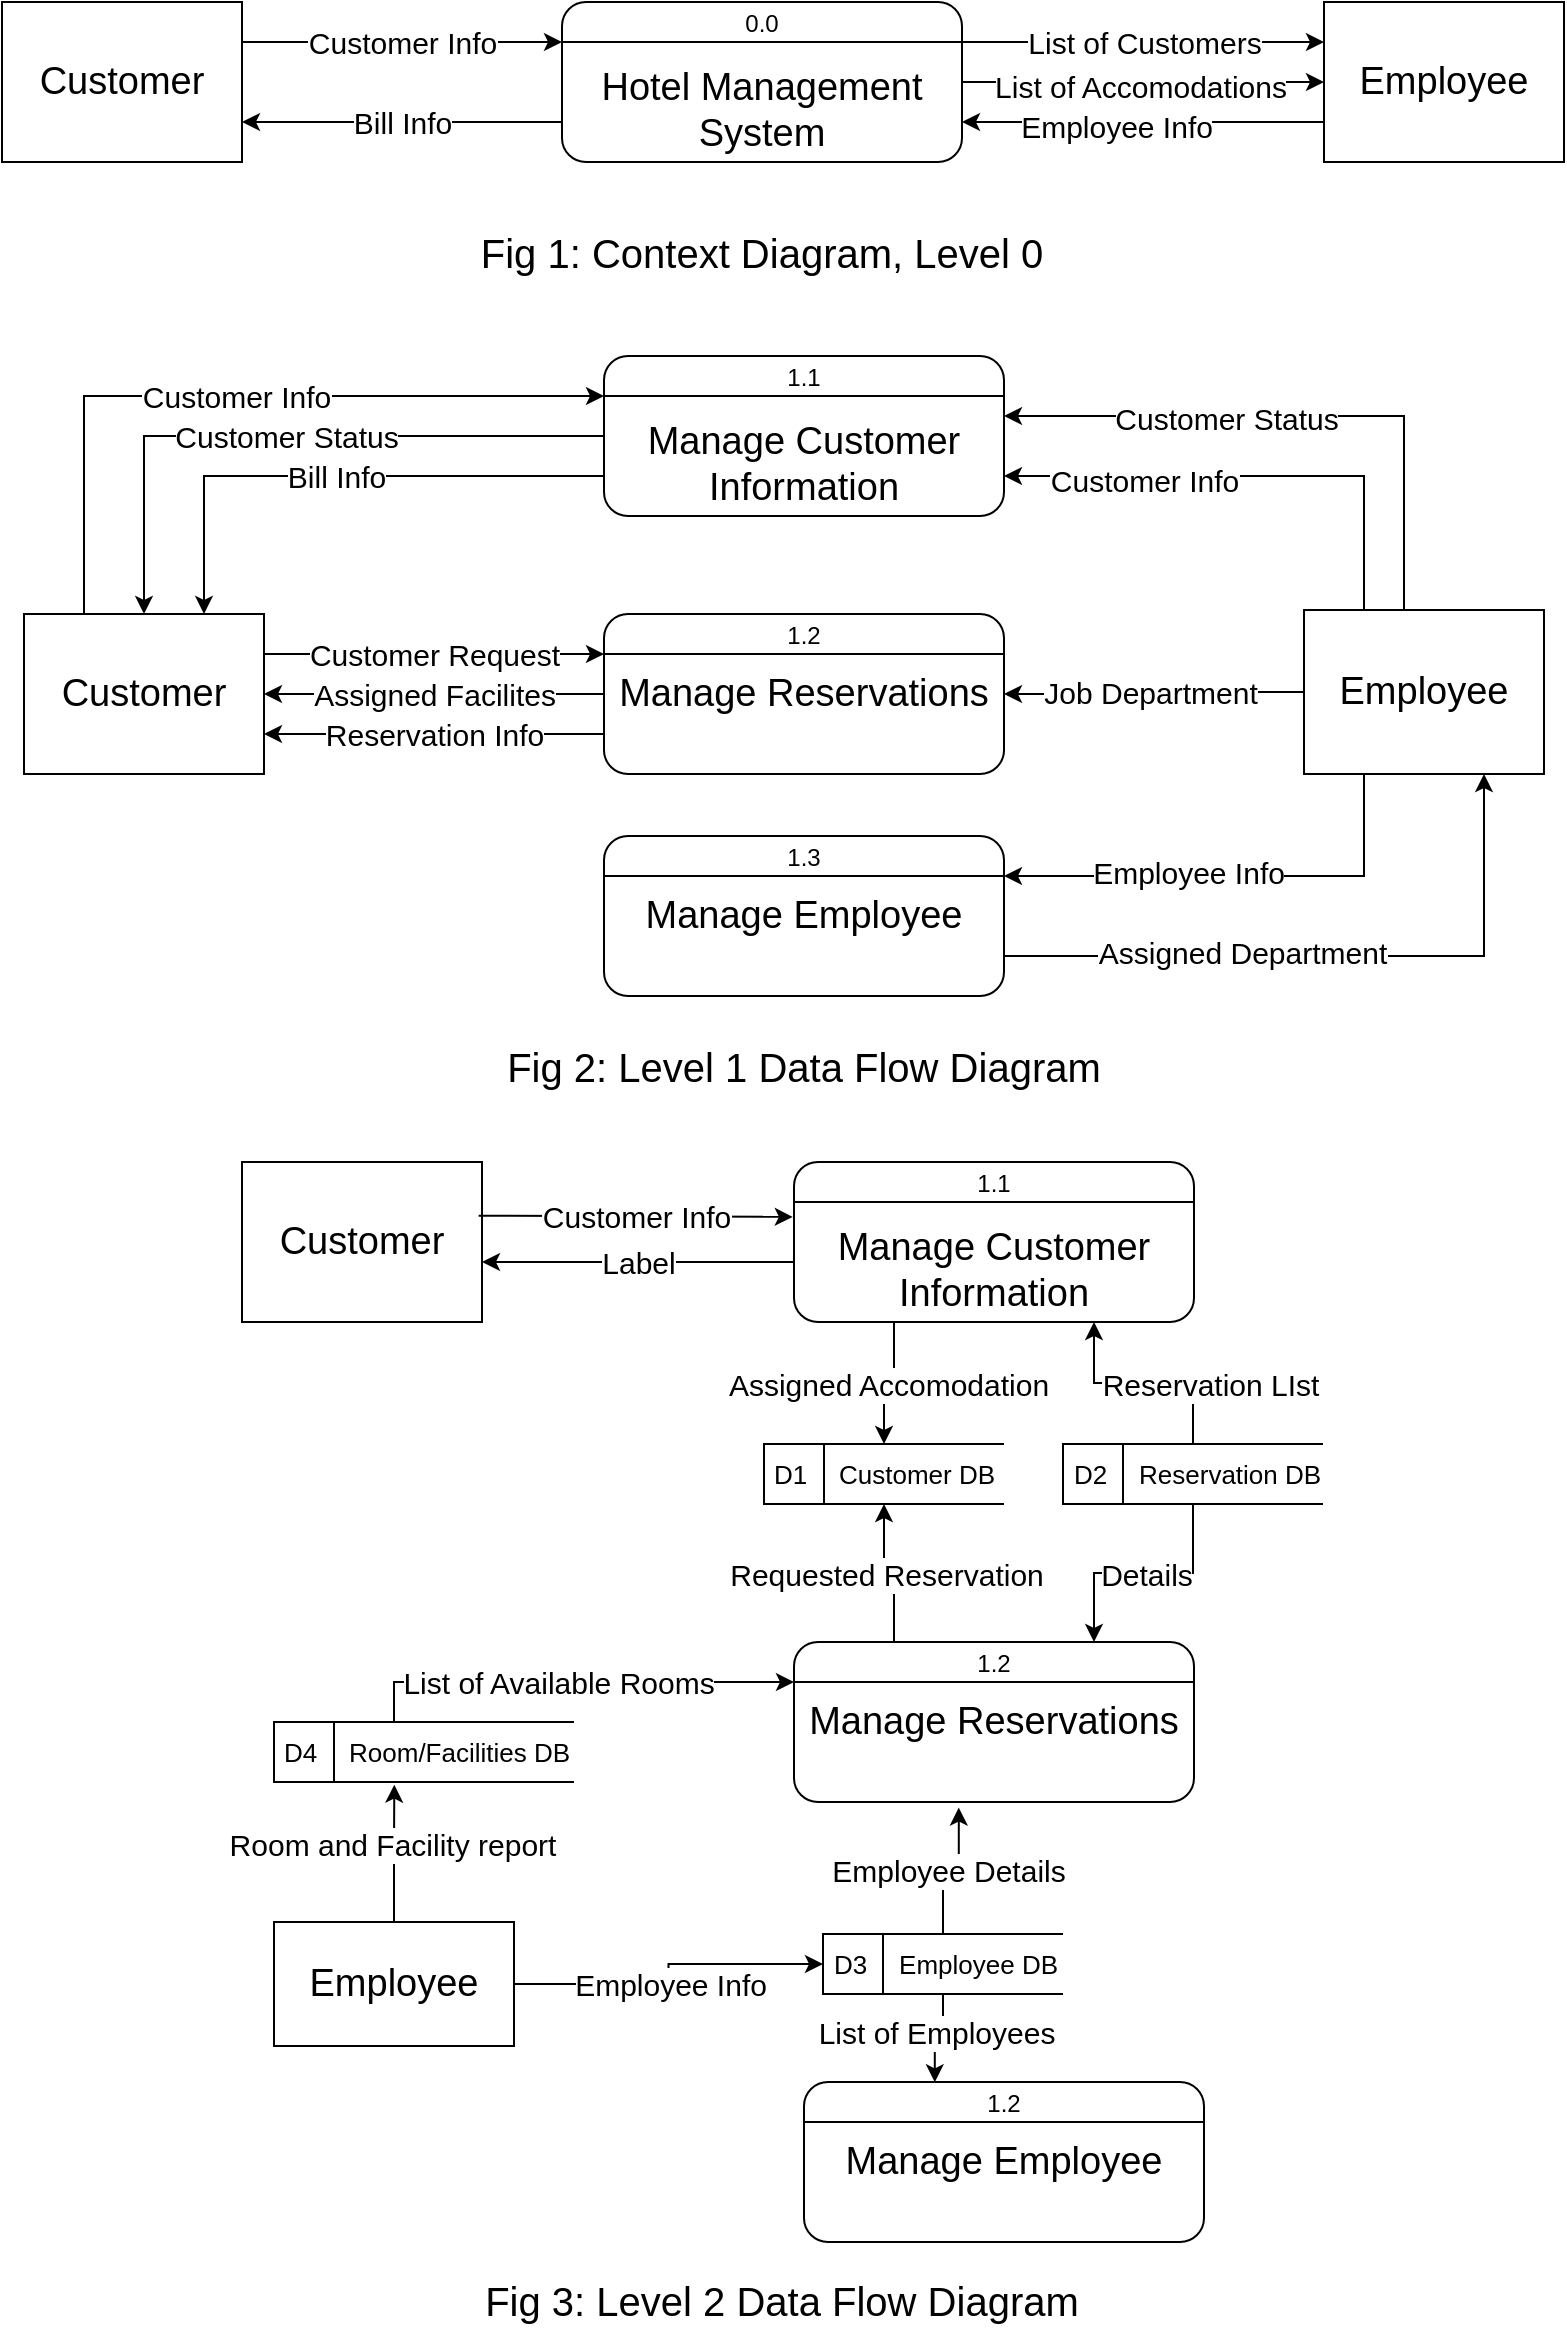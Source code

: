 <mxfile version="22.1.2" type="device">
  <diagram name="Page-1" id="RroSI-r2bQ-ukj9WdpZ-">
    <mxGraphModel dx="1909" dy="1160" grid="1" gridSize="10" guides="1" tooltips="1" connect="1" arrows="1" fold="1" page="1" pageScale="1" pageWidth="1169" pageHeight="827" math="0" shadow="0">
      <root>
        <mxCell id="0" />
        <mxCell id="1" parent="0" />
        <mxCell id="GySrszM3OudxkX1uvP5f-103" value="" style="group" vertex="1" connectable="0" parent="1">
          <mxGeometry x="194" y="280" width="781" height="140" as="geometry" />
        </mxCell>
        <mxCell id="GySrszM3OudxkX1uvP5f-2" value="&lt;font style=&quot;font-size: 19px;&quot;&gt;Customer&lt;/font&gt;" style="html=1;dashed=0;whiteSpace=wrap;fontSize=19;" vertex="1" parent="GySrszM3OudxkX1uvP5f-103">
          <mxGeometry width="120" height="80" as="geometry" />
        </mxCell>
        <mxCell id="GySrszM3OudxkX1uvP5f-3" value="" style="endArrow=classic;html=1;rounded=0;exitX=1;exitY=0.25;exitDx=0;exitDy=0;entryX=0;entryY=0.25;entryDx=0;entryDy=0;fontSize=16;" edge="1" parent="GySrszM3OudxkX1uvP5f-103" source="GySrszM3OudxkX1uvP5f-2" target="GySrszM3OudxkX1uvP5f-26">
          <mxGeometry relative="1" as="geometry">
            <mxPoint x="345" as="sourcePoint" />
            <mxPoint x="445" as="targetPoint" />
          </mxGeometry>
        </mxCell>
        <mxCell id="GySrszM3OudxkX1uvP5f-4" value="Label" style="edgeLabel;resizable=0;html=1;align=center;verticalAlign=middle;fontSize=15;" connectable="0" vertex="1" parent="GySrszM3OudxkX1uvP5f-3">
          <mxGeometry relative="1" as="geometry" />
        </mxCell>
        <mxCell id="GySrszM3OudxkX1uvP5f-5" value="Customer Info" style="edgeLabel;html=1;align=center;verticalAlign=middle;resizable=0;points=[];fontSize=15;" vertex="1" connectable="0" parent="GySrszM3OudxkX1uvP5f-3">
          <mxGeometry relative="1" as="geometry">
            <mxPoint as="offset" />
          </mxGeometry>
        </mxCell>
        <mxCell id="GySrszM3OudxkX1uvP5f-9" value="" style="endArrow=classic;html=1;rounded=0;entryX=1;entryY=0.75;entryDx=0;entryDy=0;exitX=0;exitY=0.75;exitDx=0;exitDy=0;fontSize=16;" edge="1" parent="GySrszM3OudxkX1uvP5f-103" source="GySrszM3OudxkX1uvP5f-26" target="GySrszM3OudxkX1uvP5f-2">
          <mxGeometry relative="1" as="geometry">
            <mxPoint x="345" as="sourcePoint" />
            <mxPoint x="445" as="targetPoint" />
          </mxGeometry>
        </mxCell>
        <mxCell id="GySrszM3OudxkX1uvP5f-10" value="Bill Info" style="edgeLabel;resizable=0;html=1;align=center;verticalAlign=middle;fontSize=15;" connectable="0" vertex="1" parent="GySrszM3OudxkX1uvP5f-9">
          <mxGeometry relative="1" as="geometry" />
        </mxCell>
        <mxCell id="GySrszM3OudxkX1uvP5f-12" value="&lt;font style=&quot;font-size: 19px;&quot;&gt;Employee&lt;/font&gt;" style="html=1;dashed=0;whiteSpace=wrap;fontSize=19;" vertex="1" parent="GySrszM3OudxkX1uvP5f-103">
          <mxGeometry x="661" width="120" height="80" as="geometry" />
        </mxCell>
        <mxCell id="GySrszM3OudxkX1uvP5f-13" value="" style="endArrow=classic;html=1;rounded=0;entryX=0;entryY=0.25;entryDx=0;entryDy=0;exitX=1;exitY=0.25;exitDx=0;exitDy=0;fontSize=16;" edge="1" parent="GySrszM3OudxkX1uvP5f-103" source="GySrszM3OudxkX1uvP5f-26" target="GySrszM3OudxkX1uvP5f-12">
          <mxGeometry relative="1" as="geometry">
            <mxPoint x="510" y="-10" as="sourcePoint" />
            <mxPoint x="570" y="-110" as="targetPoint" />
          </mxGeometry>
        </mxCell>
        <mxCell id="GySrszM3OudxkX1uvP5f-14" value="List of Customers" style="edgeLabel;resizable=0;html=1;align=center;verticalAlign=middle;fontSize=15;" connectable="0" vertex="1" parent="GySrszM3OudxkX1uvP5f-13">
          <mxGeometry relative="1" as="geometry" />
        </mxCell>
        <mxCell id="GySrszM3OudxkX1uvP5f-24" value="&lt;font style=&quot;font-size: 20px;&quot;&gt;Fig 1: Context Diagram, Level 0&lt;/font&gt;" style="text;html=1;strokeColor=none;fillColor=none;align=center;verticalAlign=middle;whiteSpace=wrap;rounded=0;fontSize=20;" vertex="1" parent="GySrszM3OudxkX1uvP5f-103">
          <mxGeometry x="220" y="110" width="320" height="30" as="geometry" />
        </mxCell>
        <mxCell id="GySrszM3OudxkX1uvP5f-25" value="" style="group" vertex="1" connectable="0" parent="GySrszM3OudxkX1uvP5f-103">
          <mxGeometry x="280" width="200" height="80" as="geometry" />
        </mxCell>
        <mxCell id="GySrszM3OudxkX1uvP5f-26" value="Hotel Management&lt;br style=&quot;font-size: 19px;&quot;&gt;System" style="rounded=1;whiteSpace=wrap;html=1;fontSize=19;verticalAlign=bottom;horizontal=1;noLabel=0;" vertex="1" parent="GySrszM3OudxkX1uvP5f-25">
          <mxGeometry width="200" height="80" as="geometry" />
        </mxCell>
        <mxCell id="GySrszM3OudxkX1uvP5f-27" value="" style="endArrow=none;html=1;rounded=0;entryX=1;entryY=0.25;entryDx=0;entryDy=0;exitX=0;exitY=0.25;exitDx=0;exitDy=0;movable=1;resizable=1;rotatable=1;deletable=1;editable=1;locked=0;connectable=1;" edge="1" parent="GySrszM3OudxkX1uvP5f-25" source="GySrszM3OudxkX1uvP5f-26" target="GySrszM3OudxkX1uvP5f-26">
          <mxGeometry width="50" height="50" relative="1" as="geometry">
            <mxPoint x="420" y="480" as="sourcePoint" />
            <mxPoint x="470" y="430" as="targetPoint" />
          </mxGeometry>
        </mxCell>
        <mxCell id="GySrszM3OudxkX1uvP5f-28" value="0.0" style="text;html=1;strokeColor=none;fillColor=none;align=center;verticalAlign=bottom;whiteSpace=wrap;rounded=0;container=0;movable=1;resizable=1;rotatable=1;deletable=1;editable=1;locked=0;connectable=1;" vertex="1" parent="GySrszM3OudxkX1uvP5f-25">
          <mxGeometry x="85" y="10" width="30" height="10" as="geometry" />
        </mxCell>
        <mxCell id="GySrszM3OudxkX1uvP5f-101" style="edgeStyle=orthogonalEdgeStyle;rounded=0;orthogonalLoop=1;jettySize=auto;html=1;exitX=0;exitY=0.75;exitDx=0;exitDy=0;entryX=1;entryY=0.75;entryDx=0;entryDy=0;" edge="1" parent="GySrszM3OudxkX1uvP5f-103" source="GySrszM3OudxkX1uvP5f-12" target="GySrszM3OudxkX1uvP5f-26">
          <mxGeometry relative="1" as="geometry" />
        </mxCell>
        <mxCell id="GySrszM3OudxkX1uvP5f-102" value="Employee Info" style="edgeLabel;html=1;align=center;verticalAlign=middle;resizable=0;points=[];fontSize=15;" vertex="1" connectable="0" parent="GySrszM3OudxkX1uvP5f-101">
          <mxGeometry x="0.147" y="2" relative="1" as="geometry">
            <mxPoint as="offset" />
          </mxGeometry>
        </mxCell>
        <mxCell id="GySrszM3OudxkX1uvP5f-99" style="edgeStyle=orthogonalEdgeStyle;rounded=0;orthogonalLoop=1;jettySize=auto;html=1;entryX=0;entryY=0.5;entryDx=0;entryDy=0;" edge="1" parent="GySrszM3OudxkX1uvP5f-103" source="GySrszM3OudxkX1uvP5f-26" target="GySrszM3OudxkX1uvP5f-12">
          <mxGeometry relative="1" as="geometry" />
        </mxCell>
        <mxCell id="GySrszM3OudxkX1uvP5f-100" value="List of Accomodations" style="edgeLabel;html=1;align=center;verticalAlign=middle;resizable=0;points=[];fontSize=15;" vertex="1" connectable="0" parent="GySrszM3OudxkX1uvP5f-99">
          <mxGeometry x="-0.016" y="-2" relative="1" as="geometry">
            <mxPoint as="offset" />
          </mxGeometry>
        </mxCell>
        <mxCell id="GySrszM3OudxkX1uvP5f-273" value="" style="group" vertex="1" connectable="0" parent="1">
          <mxGeometry x="314" y="860" width="540.5" height="584" as="geometry" />
        </mxCell>
        <mxCell id="GySrszM3OudxkX1uvP5f-271" value="" style="group" vertex="1" connectable="0" parent="GySrszM3OudxkX1uvP5f-273">
          <mxGeometry width="540.5" height="540" as="geometry" />
        </mxCell>
        <mxCell id="GySrszM3OudxkX1uvP5f-68" value="Customer" style="rounded=0;whiteSpace=wrap;html=1;fontSize=19;" vertex="1" parent="GySrszM3OudxkX1uvP5f-271">
          <mxGeometry width="120" height="80" as="geometry" />
        </mxCell>
        <mxCell id="GySrszM3OudxkX1uvP5f-84" value="D1&lt;span style=&quot;white-space: pre; font-size: 13px;&quot;&gt;&#x9;&lt;/span&gt;&amp;nbsp;Customer DB" style="html=1;dashed=0;whiteSpace=wrap;shape=mxgraph.dfd.dataStoreID;align=left;spacingLeft=3;points=[[0,0],[0.5,0],[1,0],[0,0.5],[1,0.5],[0,1],[0.5,1],[1,1]];fontSize=13;" vertex="1" parent="GySrszM3OudxkX1uvP5f-271">
          <mxGeometry x="261" y="141" width="120" height="30" as="geometry" />
        </mxCell>
        <mxCell id="GySrszM3OudxkX1uvP5f-87" value="" style="endArrow=classic;html=1;rounded=0;exitX=0.986;exitY=0.336;exitDx=0;exitDy=0;entryX=-0.003;entryY=0.343;entryDx=0;entryDy=0;fontSize=16;exitPerimeter=0;entryPerimeter=0;" edge="1" parent="GySrszM3OudxkX1uvP5f-271" source="GySrszM3OudxkX1uvP5f-68" target="GySrszM3OudxkX1uvP5f-237">
          <mxGeometry relative="1" as="geometry">
            <mxPoint x="126" y="-41" as="sourcePoint" />
            <mxPoint x="301.6" y="-41.92" as="targetPoint" />
          </mxGeometry>
        </mxCell>
        <mxCell id="GySrszM3OudxkX1uvP5f-88" value="Customer Info" style="edgeLabel;resizable=0;html=1;align=center;verticalAlign=middle;fontSize=15;" connectable="0" vertex="1" parent="GySrszM3OudxkX1uvP5f-87">
          <mxGeometry relative="1" as="geometry" />
        </mxCell>
        <mxCell id="GySrszM3OudxkX1uvP5f-92" value="" style="endArrow=classic;html=1;rounded=0;entryX=1;entryY=0.75;entryDx=0;entryDy=0;exitX=0;exitY=0.75;exitDx=0;exitDy=0;fontSize=16;" edge="1" parent="GySrszM3OudxkX1uvP5f-271">
          <mxGeometry relative="1" as="geometry">
            <mxPoint x="276" y="50" as="sourcePoint" />
            <mxPoint x="120" y="50" as="targetPoint" />
          </mxGeometry>
        </mxCell>
        <mxCell id="GySrszM3OudxkX1uvP5f-93" value="Label" style="edgeLabel;resizable=0;html=1;align=center;verticalAlign=middle;fontSize=15;" connectable="0" vertex="1" parent="GySrszM3OudxkX1uvP5f-92">
          <mxGeometry relative="1" as="geometry" />
        </mxCell>
        <mxCell id="GySrszM3OudxkX1uvP5f-236" value="" style="group" vertex="1" connectable="0" parent="GySrszM3OudxkX1uvP5f-271">
          <mxGeometry x="276" width="200" height="80" as="geometry" />
        </mxCell>
        <mxCell id="GySrszM3OudxkX1uvP5f-237" value="Manage Customer Information" style="rounded=1;whiteSpace=wrap;html=1;fontSize=19;verticalAlign=bottom;horizontal=1;noLabel=0;container=0;" vertex="1" parent="GySrszM3OudxkX1uvP5f-236">
          <mxGeometry width="200" height="80" as="geometry">
            <mxRectangle width="210" height="60" as="alternateBounds" />
          </mxGeometry>
        </mxCell>
        <UserObject label="1.1" id="GySrszM3OudxkX1uvP5f-238">
          <mxCell style="text;html=1;strokeColor=none;fillColor=none;align=center;verticalAlign=bottom;whiteSpace=wrap;rounded=0;container=0;movable=1;resizable=1;rotatable=1;deletable=1;editable=1;locked=0;connectable=1;" vertex="1" parent="GySrszM3OudxkX1uvP5f-236">
            <mxGeometry width="200" height="20" as="geometry" />
          </mxCell>
        </UserObject>
        <mxCell id="GySrszM3OudxkX1uvP5f-239" value="" style="endArrow=none;html=1;rounded=0;entryX=0;entryY=0.25;entryDx=0;entryDy=0;exitX=1;exitY=0.25;exitDx=0;exitDy=0;movable=1;resizable=1;rotatable=1;deletable=1;editable=1;locked=0;connectable=1;" edge="1" parent="GySrszM3OudxkX1uvP5f-236" source="GySrszM3OudxkX1uvP5f-237" target="GySrszM3OudxkX1uvP5f-237">
          <mxGeometry width="50" height="50" relative="1" as="geometry">
            <mxPoint x="805" y="640" as="sourcePoint" />
            <mxPoint x="755" y="740" as="targetPoint" />
          </mxGeometry>
        </mxCell>
        <mxCell id="GySrszM3OudxkX1uvP5f-240" value="D2&lt;span style=&quot;white-space: pre; font-size: 13px;&quot;&gt;&#x9;&lt;/span&gt;&amp;nbsp;Reservation DB" style="html=1;dashed=0;whiteSpace=wrap;shape=mxgraph.dfd.dataStoreID;align=left;spacingLeft=3;points=[[0,0],[0.5,0],[1,0],[0,0.5],[1,0.5],[0,1],[0.5,1],[1,1]];fontSize=13;" vertex="1" parent="GySrszM3OudxkX1uvP5f-271">
          <mxGeometry x="410.5" y="141" width="130" height="30" as="geometry" />
        </mxCell>
        <mxCell id="GySrszM3OudxkX1uvP5f-241" value="" style="group;verticalAlign=middle;" vertex="1" connectable="0" parent="GySrszM3OudxkX1uvP5f-271">
          <mxGeometry x="276" y="240" width="200" height="80" as="geometry" />
        </mxCell>
        <mxCell id="GySrszM3OudxkX1uvP5f-242" value="Manage Reservations" style="rounded=1;whiteSpace=wrap;html=1;fontSize=19;verticalAlign=middle;horizontal=1;noLabel=0;container=0;align=center;" vertex="1" parent="GySrszM3OudxkX1uvP5f-241">
          <mxGeometry width="200" height="80" as="geometry">
            <mxRectangle width="210" height="60" as="alternateBounds" />
          </mxGeometry>
        </mxCell>
        <UserObject label="1.2" id="GySrszM3OudxkX1uvP5f-243">
          <mxCell style="text;html=1;strokeColor=none;fillColor=none;align=center;verticalAlign=bottom;whiteSpace=wrap;rounded=0;container=0;movable=1;resizable=1;rotatable=1;deletable=1;editable=1;locked=0;connectable=1;" vertex="1" parent="GySrszM3OudxkX1uvP5f-241">
            <mxGeometry width="200" height="20" as="geometry" />
          </mxCell>
        </UserObject>
        <mxCell id="GySrszM3OudxkX1uvP5f-244" value="" style="endArrow=none;html=1;rounded=0;entryX=0;entryY=0.25;entryDx=0;entryDy=0;exitX=1;exitY=0.25;exitDx=0;exitDy=0;movable=1;resizable=1;rotatable=1;deletable=1;editable=1;locked=0;connectable=1;" edge="1" parent="GySrszM3OudxkX1uvP5f-241" source="GySrszM3OudxkX1uvP5f-242" target="GySrszM3OudxkX1uvP5f-242">
          <mxGeometry width="50" height="50" relative="1" as="geometry">
            <mxPoint x="805" y="640" as="sourcePoint" />
            <mxPoint x="755" y="740" as="targetPoint" />
          </mxGeometry>
        </mxCell>
        <mxCell id="GySrszM3OudxkX1uvP5f-245" style="edgeStyle=orthogonalEdgeStyle;rounded=0;orthogonalLoop=1;jettySize=auto;html=1;exitX=0.25;exitY=1;exitDx=0;exitDy=0;entryX=0.5;entryY=0;entryDx=0;entryDy=0;" edge="1" parent="GySrszM3OudxkX1uvP5f-271" source="GySrszM3OudxkX1uvP5f-237" target="GySrszM3OudxkX1uvP5f-84">
          <mxGeometry relative="1" as="geometry" />
        </mxCell>
        <mxCell id="GySrszM3OudxkX1uvP5f-246" value="Assigned Accomodation" style="edgeLabel;html=1;align=center;verticalAlign=middle;resizable=0;points=[];fontSize=15;" vertex="1" connectable="0" parent="GySrszM3OudxkX1uvP5f-245">
          <mxGeometry x="0.014" relative="1" as="geometry">
            <mxPoint as="offset" />
          </mxGeometry>
        </mxCell>
        <mxCell id="GySrszM3OudxkX1uvP5f-247" style="edgeStyle=orthogonalEdgeStyle;rounded=0;orthogonalLoop=1;jettySize=auto;html=1;exitX=0.75;exitY=1;exitDx=0;exitDy=0;entryX=0.5;entryY=0;entryDx=0;entryDy=0;startArrow=classic;startFill=1;endArrow=none;endFill=0;" edge="1" parent="GySrszM3OudxkX1uvP5f-271" source="GySrszM3OudxkX1uvP5f-237" target="GySrszM3OudxkX1uvP5f-240">
          <mxGeometry relative="1" as="geometry" />
        </mxCell>
        <mxCell id="GySrszM3OudxkX1uvP5f-249" value="Reservation LIst" style="edgeLabel;html=1;align=center;verticalAlign=middle;resizable=0;points=[];fontSize=15;" vertex="1" connectable="0" parent="GySrszM3OudxkX1uvP5f-247">
          <mxGeometry x="0.059" relative="1" as="geometry">
            <mxPoint x="30" as="offset" />
          </mxGeometry>
        </mxCell>
        <mxCell id="GySrszM3OudxkX1uvP5f-250" style="edgeStyle=orthogonalEdgeStyle;rounded=0;orthogonalLoop=1;jettySize=auto;html=1;entryX=0.75;entryY=0;entryDx=0;entryDy=0;" edge="1" parent="GySrszM3OudxkX1uvP5f-271" source="GySrszM3OudxkX1uvP5f-240" target="GySrszM3OudxkX1uvP5f-243">
          <mxGeometry relative="1" as="geometry" />
        </mxCell>
        <mxCell id="GySrszM3OudxkX1uvP5f-251" value="Details" style="edgeLabel;html=1;align=center;verticalAlign=middle;resizable=0;points=[];fontSize=15;" vertex="1" connectable="0" parent="GySrszM3OudxkX1uvP5f-250">
          <mxGeometry x="-0.022" relative="1" as="geometry">
            <mxPoint as="offset" />
          </mxGeometry>
        </mxCell>
        <mxCell id="GySrszM3OudxkX1uvP5f-252" style="edgeStyle=orthogonalEdgeStyle;rounded=0;orthogonalLoop=1;jettySize=auto;html=1;exitX=0.25;exitY=0;exitDx=0;exitDy=0;entryX=0.5;entryY=1;entryDx=0;entryDy=0;" edge="1" parent="GySrszM3OudxkX1uvP5f-271" source="GySrszM3OudxkX1uvP5f-243" target="GySrszM3OudxkX1uvP5f-84">
          <mxGeometry relative="1" as="geometry" />
        </mxCell>
        <mxCell id="GySrszM3OudxkX1uvP5f-253" value="Requested Reservation" style="edgeLabel;html=1;align=center;verticalAlign=middle;resizable=0;points=[];fontSize=15;" vertex="1" connectable="0" parent="GySrszM3OudxkX1uvP5f-252">
          <mxGeometry x="0.05" relative="1" as="geometry">
            <mxPoint as="offset" />
          </mxGeometry>
        </mxCell>
        <mxCell id="GySrszM3OudxkX1uvP5f-254" value="Employee" style="html=1;dashed=0;whiteSpace=wrap;fontSize=19;" vertex="1" parent="GySrszM3OudxkX1uvP5f-271">
          <mxGeometry x="16" y="380" width="120" height="62" as="geometry" />
        </mxCell>
        <mxCell id="GySrszM3OudxkX1uvP5f-255" value="D3&lt;span style=&quot;white-space: pre; font-size: 13px;&quot;&gt;&#x9;&lt;/span&gt;&amp;nbsp;Employee DB" style="html=1;dashed=0;whiteSpace=wrap;shape=mxgraph.dfd.dataStoreID;align=left;spacingLeft=3;points=[[0,0],[0.5,0],[1,0],[0,0.5],[1,0.5],[0,1],[0.5,1],[1,1]];fontSize=13;" vertex="1" parent="GySrszM3OudxkX1uvP5f-271">
          <mxGeometry x="290.5" y="386" width="120" height="30" as="geometry" />
        </mxCell>
        <mxCell id="GySrszM3OudxkX1uvP5f-258" value="" style="group;verticalAlign=middle;" vertex="1" connectable="0" parent="GySrszM3OudxkX1uvP5f-271">
          <mxGeometry x="281" y="460" width="200" height="80" as="geometry" />
        </mxCell>
        <mxCell id="GySrszM3OudxkX1uvP5f-259" value="Manage Employee" style="rounded=1;whiteSpace=wrap;html=1;fontSize=19;verticalAlign=middle;horizontal=1;noLabel=0;container=0;align=center;" vertex="1" parent="GySrszM3OudxkX1uvP5f-258">
          <mxGeometry width="200" height="80" as="geometry">
            <mxRectangle width="210" height="60" as="alternateBounds" />
          </mxGeometry>
        </mxCell>
        <UserObject label="1.2" id="GySrszM3OudxkX1uvP5f-260">
          <mxCell style="text;html=1;strokeColor=none;fillColor=none;align=center;verticalAlign=bottom;whiteSpace=wrap;rounded=0;container=0;movable=1;resizable=1;rotatable=1;deletable=1;editable=1;locked=0;connectable=1;" vertex="1" parent="GySrszM3OudxkX1uvP5f-258">
            <mxGeometry width="200" height="20" as="geometry" />
          </mxCell>
        </UserObject>
        <mxCell id="GySrszM3OudxkX1uvP5f-261" value="" style="endArrow=none;html=1;rounded=0;entryX=0;entryY=0.25;entryDx=0;entryDy=0;exitX=1;exitY=0.25;exitDx=0;exitDy=0;movable=1;resizable=1;rotatable=1;deletable=1;editable=1;locked=0;connectable=1;" edge="1" parent="GySrszM3OudxkX1uvP5f-258" source="GySrszM3OudxkX1uvP5f-259" target="GySrszM3OudxkX1uvP5f-259">
          <mxGeometry width="50" height="50" relative="1" as="geometry">
            <mxPoint x="805" y="640" as="sourcePoint" />
            <mxPoint x="755" y="740" as="targetPoint" />
          </mxGeometry>
        </mxCell>
        <mxCell id="GySrszM3OudxkX1uvP5f-262" style="edgeStyle=orthogonalEdgeStyle;rounded=0;orthogonalLoop=1;jettySize=auto;html=1;entryX=0.327;entryY=0.008;entryDx=0;entryDy=0;entryPerimeter=0;" edge="1" parent="GySrszM3OudxkX1uvP5f-271" source="GySrszM3OudxkX1uvP5f-255" target="GySrszM3OudxkX1uvP5f-260">
          <mxGeometry relative="1" as="geometry" />
        </mxCell>
        <mxCell id="GySrszM3OudxkX1uvP5f-263" value="List of Employees" style="edgeLabel;html=1;align=center;verticalAlign=middle;resizable=0;points=[];fontSize=15;" vertex="1" connectable="0" parent="GySrszM3OudxkX1uvP5f-262">
          <mxGeometry x="0.078" y="-3" relative="1" as="geometry">
            <mxPoint x="3" y="-3" as="offset" />
          </mxGeometry>
        </mxCell>
        <mxCell id="GySrszM3OudxkX1uvP5f-256" style="edgeStyle=orthogonalEdgeStyle;rounded=0;orthogonalLoop=1;jettySize=auto;html=1;entryX=0;entryY=0.5;entryDx=0;entryDy=0;" edge="1" parent="GySrszM3OudxkX1uvP5f-271" source="GySrszM3OudxkX1uvP5f-254" target="GySrszM3OudxkX1uvP5f-255">
          <mxGeometry relative="1" as="geometry" />
        </mxCell>
        <mxCell id="GySrszM3OudxkX1uvP5f-257" value="Employee Info" style="edgeLabel;html=1;align=center;verticalAlign=middle;resizable=0;points=[];fontSize=15;" vertex="1" connectable="0" parent="GySrszM3OudxkX1uvP5f-256">
          <mxGeometry x="-0.055" relative="1" as="geometry">
            <mxPoint as="offset" />
          </mxGeometry>
        </mxCell>
        <mxCell id="GySrszM3OudxkX1uvP5f-264" style="edgeStyle=orthogonalEdgeStyle;rounded=0;orthogonalLoop=1;jettySize=auto;html=1;entryX=0.412;entryY=1.035;entryDx=0;entryDy=0;entryPerimeter=0;" edge="1" parent="GySrszM3OudxkX1uvP5f-271" source="GySrszM3OudxkX1uvP5f-255" target="GySrszM3OudxkX1uvP5f-242">
          <mxGeometry relative="1" as="geometry" />
        </mxCell>
        <mxCell id="GySrszM3OudxkX1uvP5f-265" value="Employee Details" style="edgeLabel;html=1;align=center;verticalAlign=middle;resizable=0;points=[];fontSize=15;" vertex="1" connectable="0" parent="GySrszM3OudxkX1uvP5f-264">
          <mxGeometry x="-0.02" y="-1" relative="1" as="geometry">
            <mxPoint as="offset" />
          </mxGeometry>
        </mxCell>
        <mxCell id="GySrszM3OudxkX1uvP5f-267" style="edgeStyle=orthogonalEdgeStyle;rounded=0;orthogonalLoop=1;jettySize=auto;html=1;exitX=0.5;exitY=0;exitDx=0;exitDy=0;entryX=0;entryY=1;entryDx=0;entryDy=0;" edge="1" parent="GySrszM3OudxkX1uvP5f-271" source="GySrszM3OudxkX1uvP5f-266" target="GySrszM3OudxkX1uvP5f-243">
          <mxGeometry relative="1" as="geometry">
            <mxPoint x="256" y="260" as="targetPoint" />
            <mxPoint x="136" y="296" as="sourcePoint" />
            <Array as="points">
              <mxPoint x="76" y="260" />
            </Array>
          </mxGeometry>
        </mxCell>
        <mxCell id="GySrszM3OudxkX1uvP5f-268" value="List of Available Rooms" style="edgeLabel;html=1;align=center;verticalAlign=middle;resizable=0;points=[];fontSize=15;" vertex="1" connectable="0" parent="GySrszM3OudxkX1uvP5f-267">
          <mxGeometry x="-0.005" relative="1" as="geometry">
            <mxPoint as="offset" />
          </mxGeometry>
        </mxCell>
        <mxCell id="GySrszM3OudxkX1uvP5f-266" value="D4&lt;span style=&quot;white-space: pre; font-size: 13px;&quot;&gt;&#x9;&lt;/span&gt;&amp;nbsp;Room/Facilities DB" style="html=1;dashed=0;whiteSpace=wrap;shape=mxgraph.dfd.dataStoreID;align=left;spacingLeft=3;points=[[0,0],[0.5,0],[1,0],[0,0.5],[1,0.5],[0,1],[0.5,1],[1,1]];fontSize=13;" vertex="1" parent="GySrszM3OudxkX1uvP5f-271">
          <mxGeometry x="16" y="280" width="150" height="30" as="geometry" />
        </mxCell>
        <mxCell id="GySrszM3OudxkX1uvP5f-269" style="edgeStyle=orthogonalEdgeStyle;rounded=0;orthogonalLoop=1;jettySize=auto;html=1;entryX=0.401;entryY=1.044;entryDx=0;entryDy=0;entryPerimeter=0;" edge="1" parent="GySrszM3OudxkX1uvP5f-271" source="GySrszM3OudxkX1uvP5f-254" target="GySrszM3OudxkX1uvP5f-266">
          <mxGeometry relative="1" as="geometry" />
        </mxCell>
        <mxCell id="GySrszM3OudxkX1uvP5f-270" value="Room and Facility report" style="edgeLabel;html=1;align=center;verticalAlign=middle;resizable=0;points=[];fontSize=15;" vertex="1" connectable="0" parent="GySrszM3OudxkX1uvP5f-269">
          <mxGeometry x="0.127" y="1" relative="1" as="geometry">
            <mxPoint as="offset" />
          </mxGeometry>
        </mxCell>
        <mxCell id="GySrszM3OudxkX1uvP5f-272" value="&lt;font style=&quot;font-size: 20px;&quot;&gt;Fig 3: Level 2 Data Flow Diagram&lt;/font&gt;" style="text;html=1;strokeColor=none;fillColor=none;align=center;verticalAlign=middle;whiteSpace=wrap;rounded=0;fontSize=20;" vertex="1" parent="GySrszM3OudxkX1uvP5f-273">
          <mxGeometry x="110.25" y="554" width="320" height="30" as="geometry" />
        </mxCell>
        <mxCell id="GySrszM3OudxkX1uvP5f-274" value="" style="group" vertex="1" connectable="0" parent="1">
          <mxGeometry x="205" y="457" width="760" height="370" as="geometry" />
        </mxCell>
        <mxCell id="GySrszM3OudxkX1uvP5f-65" value="&lt;font style=&quot;font-size: 20px;&quot;&gt;Fig 2: Level 1 Data Flow Diagram&lt;/font&gt;" style="text;html=1;strokeColor=none;fillColor=none;align=center;verticalAlign=middle;whiteSpace=wrap;rounded=0;fontSize=20;" vertex="1" parent="GySrszM3OudxkX1uvP5f-274">
          <mxGeometry x="230" y="340" width="320" height="30" as="geometry" />
        </mxCell>
        <mxCell id="GySrszM3OudxkX1uvP5f-31" value="&lt;font style=&quot;font-size: 19px;&quot;&gt;Customer&lt;/font&gt;" style="html=1;dashed=0;whiteSpace=wrap;fontSize=19;" vertex="1" parent="GySrszM3OudxkX1uvP5f-274">
          <mxGeometry y="129" width="120" height="80" as="geometry" />
        </mxCell>
        <mxCell id="GySrszM3OudxkX1uvP5f-32" value="" style="endArrow=classic;html=1;rounded=0;exitX=0.25;exitY=0;exitDx=0;exitDy=0;entryX=0;entryY=0.25;entryDx=0;entryDy=0;fontSize=16;" edge="1" parent="GySrszM3OudxkX1uvP5f-274" source="GySrszM3OudxkX1uvP5f-31" target="GySrszM3OudxkX1uvP5f-45">
          <mxGeometry relative="1" as="geometry">
            <mxPoint x="99" y="28" as="sourcePoint" />
            <mxPoint x="259" y="28" as="targetPoint" />
            <Array as="points">
              <mxPoint x="30" y="20" />
            </Array>
          </mxGeometry>
        </mxCell>
        <mxCell id="GySrszM3OudxkX1uvP5f-33" value="Customer Info" style="edgeLabel;resizable=0;html=1;align=center;verticalAlign=middle;fontSize=15;" connectable="0" vertex="1" parent="GySrszM3OudxkX1uvP5f-32">
          <mxGeometry relative="1" as="geometry" />
        </mxCell>
        <mxCell id="GySrszM3OudxkX1uvP5f-35" value="" style="endArrow=none;html=1;rounded=0;exitX=0.5;exitY=0;exitDx=0;exitDy=0;entryX=0;entryY=0.5;entryDx=0;entryDy=0;fontSize=16;startArrow=classic;startFill=1;endFill=0;" edge="1" parent="GySrszM3OudxkX1uvP5f-274" source="GySrszM3OudxkX1uvP5f-31" target="GySrszM3OudxkX1uvP5f-45">
          <mxGeometry relative="1" as="geometry">
            <mxPoint x="99" y="48" as="sourcePoint" />
            <mxPoint x="259" y="48" as="targetPoint" />
            <Array as="points">
              <mxPoint x="60" y="40" />
            </Array>
          </mxGeometry>
        </mxCell>
        <mxCell id="GySrszM3OudxkX1uvP5f-36" value="Customer Status" style="edgeLabel;resizable=0;html=1;align=center;verticalAlign=middle;fontSize=15;" connectable="0" vertex="1" parent="GySrszM3OudxkX1uvP5f-35">
          <mxGeometry relative="1" as="geometry" />
        </mxCell>
        <mxCell id="GySrszM3OudxkX1uvP5f-38" value="" style="endArrow=classic;html=1;rounded=0;exitX=0;exitY=0.75;exitDx=0;exitDy=0;fontSize=16;entryX=0.75;entryY=0;entryDx=0;entryDy=0;" edge="1" parent="GySrszM3OudxkX1uvP5f-274" source="GySrszM3OudxkX1uvP5f-45" target="GySrszM3OudxkX1uvP5f-31">
          <mxGeometry relative="1" as="geometry">
            <mxPoint x="259" y="68" as="sourcePoint" />
            <mxPoint x="99" y="68" as="targetPoint" />
            <Array as="points">
              <mxPoint x="90" y="60" />
            </Array>
          </mxGeometry>
        </mxCell>
        <mxCell id="GySrszM3OudxkX1uvP5f-39" value="Bill Info" style="edgeLabel;resizable=0;html=1;align=center;verticalAlign=middle;fontSize=15;" connectable="0" vertex="1" parent="GySrszM3OudxkX1uvP5f-38">
          <mxGeometry relative="1" as="geometry" />
        </mxCell>
        <mxCell id="GySrszM3OudxkX1uvP5f-43" value="" style="group" vertex="1" connectable="0" parent="GySrszM3OudxkX1uvP5f-274">
          <mxGeometry x="290" width="200" height="80" as="geometry" />
        </mxCell>
        <mxCell id="GySrszM3OudxkX1uvP5f-45" value="Manage Customer Information" style="rounded=1;whiteSpace=wrap;html=1;fontSize=19;verticalAlign=bottom;horizontal=1;noLabel=0;container=0;" vertex="1" parent="GySrszM3OudxkX1uvP5f-43">
          <mxGeometry width="200" height="80" as="geometry">
            <mxRectangle width="210" height="60" as="alternateBounds" />
          </mxGeometry>
        </mxCell>
        <UserObject label="1.1" id="GySrszM3OudxkX1uvP5f-46">
          <mxCell style="text;html=1;strokeColor=none;fillColor=none;align=center;verticalAlign=bottom;whiteSpace=wrap;rounded=0;container=0;movable=1;resizable=1;rotatable=1;deletable=1;editable=1;locked=0;connectable=1;" vertex="1" parent="GySrszM3OudxkX1uvP5f-43">
            <mxGeometry width="200" height="20" as="geometry" />
          </mxCell>
        </UserObject>
        <mxCell id="GySrszM3OudxkX1uvP5f-47" value="" style="endArrow=none;html=1;rounded=0;entryX=0;entryY=0.25;entryDx=0;entryDy=0;exitX=1;exitY=0.25;exitDx=0;exitDy=0;movable=1;resizable=1;rotatable=1;deletable=1;editable=1;locked=0;connectable=1;" edge="1" parent="GySrszM3OudxkX1uvP5f-43" source="GySrszM3OudxkX1uvP5f-45" target="GySrszM3OudxkX1uvP5f-45">
          <mxGeometry width="50" height="50" relative="1" as="geometry">
            <mxPoint x="805" y="640" as="sourcePoint" />
            <mxPoint x="755" y="740" as="targetPoint" />
          </mxGeometry>
        </mxCell>
        <mxCell id="GySrszM3OudxkX1uvP5f-107" style="edgeStyle=orthogonalEdgeStyle;rounded=0;orthogonalLoop=1;jettySize=auto;html=1;exitX=0.25;exitY=0;exitDx=0;exitDy=0;entryX=1;entryY=0.75;entryDx=0;entryDy=0;" edge="1" parent="GySrszM3OudxkX1uvP5f-274" source="GySrszM3OudxkX1uvP5f-51" target="GySrszM3OudxkX1uvP5f-45">
          <mxGeometry relative="1" as="geometry" />
        </mxCell>
        <mxCell id="GySrszM3OudxkX1uvP5f-110" value="Customer Info" style="edgeLabel;html=1;align=center;verticalAlign=middle;resizable=0;points=[];fontSize=15;" vertex="1" connectable="0" parent="GySrszM3OudxkX1uvP5f-107">
          <mxGeometry x="0.439" y="2" relative="1" as="geometry">
            <mxPoint as="offset" />
          </mxGeometry>
        </mxCell>
        <mxCell id="GySrszM3OudxkX1uvP5f-51" value="Employee" style="html=1;dashed=0;whiteSpace=wrap;fontSize=19;" vertex="1" parent="GySrszM3OudxkX1uvP5f-274">
          <mxGeometry x="640" y="127" width="120" height="82" as="geometry" />
        </mxCell>
        <mxCell id="GySrszM3OudxkX1uvP5f-108" style="edgeStyle=orthogonalEdgeStyle;rounded=0;orthogonalLoop=1;jettySize=auto;html=1;entryX=1;entryY=0.375;entryDx=0;entryDy=0;entryPerimeter=0;" edge="1" parent="GySrszM3OudxkX1uvP5f-274" source="GySrszM3OudxkX1uvP5f-51" target="GySrszM3OudxkX1uvP5f-45">
          <mxGeometry relative="1" as="geometry">
            <Array as="points">
              <mxPoint x="690" y="30" />
            </Array>
          </mxGeometry>
        </mxCell>
        <mxCell id="GySrszM3OudxkX1uvP5f-109" value="Customer Status" style="edgeLabel;html=1;align=center;verticalAlign=middle;resizable=0;points=[];fontSize=15;" vertex="1" connectable="0" parent="GySrszM3OudxkX1uvP5f-108">
          <mxGeometry x="0.254" y="1" relative="1" as="geometry">
            <mxPoint as="offset" />
          </mxGeometry>
        </mxCell>
        <mxCell id="GySrszM3OudxkX1uvP5f-210" value="" style="group;verticalAlign=middle;" vertex="1" connectable="0" parent="GySrszM3OudxkX1uvP5f-274">
          <mxGeometry x="290" y="129" width="200" height="80" as="geometry" />
        </mxCell>
        <mxCell id="GySrszM3OudxkX1uvP5f-211" value="Manage Reservations" style="rounded=1;whiteSpace=wrap;html=1;fontSize=19;verticalAlign=middle;horizontal=1;noLabel=0;container=0;align=center;" vertex="1" parent="GySrszM3OudxkX1uvP5f-210">
          <mxGeometry width="200" height="80" as="geometry">
            <mxRectangle width="210" height="60" as="alternateBounds" />
          </mxGeometry>
        </mxCell>
        <UserObject label="1.2" id="GySrszM3OudxkX1uvP5f-212">
          <mxCell style="text;html=1;strokeColor=none;fillColor=none;align=center;verticalAlign=bottom;whiteSpace=wrap;rounded=0;container=0;movable=1;resizable=1;rotatable=1;deletable=1;editable=1;locked=0;connectable=1;" vertex="1" parent="GySrszM3OudxkX1uvP5f-210">
            <mxGeometry width="200" height="20" as="geometry" />
          </mxCell>
        </UserObject>
        <mxCell id="GySrszM3OudxkX1uvP5f-213" value="" style="endArrow=none;html=1;rounded=0;entryX=0;entryY=0.25;entryDx=0;entryDy=0;exitX=1;exitY=0.25;exitDx=0;exitDy=0;movable=1;resizable=1;rotatable=1;deletable=1;editable=1;locked=0;connectable=1;" edge="1" parent="GySrszM3OudxkX1uvP5f-210" source="GySrszM3OudxkX1uvP5f-211" target="GySrszM3OudxkX1uvP5f-211">
          <mxGeometry width="50" height="50" relative="1" as="geometry">
            <mxPoint x="805" y="640" as="sourcePoint" />
            <mxPoint x="755" y="740" as="targetPoint" />
          </mxGeometry>
        </mxCell>
        <mxCell id="GySrszM3OudxkX1uvP5f-215" style="edgeStyle=orthogonalEdgeStyle;rounded=0;orthogonalLoop=1;jettySize=auto;html=1;exitX=1;exitY=0.25;exitDx=0;exitDy=0;entryX=0;entryY=0.25;entryDx=0;entryDy=0;" edge="1" parent="GySrszM3OudxkX1uvP5f-274" source="GySrszM3OudxkX1uvP5f-31" target="GySrszM3OudxkX1uvP5f-211">
          <mxGeometry relative="1" as="geometry" />
        </mxCell>
        <mxCell id="GySrszM3OudxkX1uvP5f-216" value="Customer Request" style="edgeLabel;html=1;align=center;verticalAlign=middle;resizable=0;points=[];fontSize=15;" vertex="1" connectable="0" parent="GySrszM3OudxkX1uvP5f-215">
          <mxGeometry x="-0.007" relative="1" as="geometry">
            <mxPoint as="offset" />
          </mxGeometry>
        </mxCell>
        <mxCell id="GySrszM3OudxkX1uvP5f-217" style="edgeStyle=orthogonalEdgeStyle;rounded=0;orthogonalLoop=1;jettySize=auto;html=1;exitX=0;exitY=0.5;exitDx=0;exitDy=0;entryX=1;entryY=0.5;entryDx=0;entryDy=0;" edge="1" parent="GySrszM3OudxkX1uvP5f-274" source="GySrszM3OudxkX1uvP5f-211" target="GySrszM3OudxkX1uvP5f-31">
          <mxGeometry relative="1" as="geometry" />
        </mxCell>
        <mxCell id="GySrszM3OudxkX1uvP5f-218" value="Assigned Facilites" style="edgeLabel;html=1;align=center;verticalAlign=middle;resizable=0;points=[];fontSize=15;" vertex="1" connectable="0" parent="GySrszM3OudxkX1uvP5f-217">
          <mxGeometry x="0.004" relative="1" as="geometry">
            <mxPoint as="offset" />
          </mxGeometry>
        </mxCell>
        <mxCell id="GySrszM3OudxkX1uvP5f-221" style="edgeStyle=orthogonalEdgeStyle;rounded=0;orthogonalLoop=1;jettySize=auto;html=1;entryX=1;entryY=0.5;entryDx=0;entryDy=0;" edge="1" parent="GySrszM3OudxkX1uvP5f-274" source="GySrszM3OudxkX1uvP5f-51" target="GySrszM3OudxkX1uvP5f-211">
          <mxGeometry relative="1" as="geometry" />
        </mxCell>
        <mxCell id="GySrszM3OudxkX1uvP5f-222" value="Job Department" style="edgeLabel;html=1;align=center;verticalAlign=middle;resizable=0;points=[];fontSize=15;" vertex="1" connectable="0" parent="GySrszM3OudxkX1uvP5f-221">
          <mxGeometry x="0.036" y="-1" relative="1" as="geometry">
            <mxPoint as="offset" />
          </mxGeometry>
        </mxCell>
        <mxCell id="GySrszM3OudxkX1uvP5f-219" style="edgeStyle=orthogonalEdgeStyle;rounded=0;orthogonalLoop=1;jettySize=auto;html=1;exitX=0;exitY=0.75;exitDx=0;exitDy=0;entryX=1;entryY=0.75;entryDx=0;entryDy=0;" edge="1" parent="GySrszM3OudxkX1uvP5f-274" source="GySrszM3OudxkX1uvP5f-211" target="GySrszM3OudxkX1uvP5f-31">
          <mxGeometry relative="1" as="geometry" />
        </mxCell>
        <mxCell id="GySrszM3OudxkX1uvP5f-220" value="Reservation Info" style="edgeLabel;html=1;align=center;verticalAlign=middle;resizable=0;points=[];fontSize=15;" vertex="1" connectable="0" parent="GySrszM3OudxkX1uvP5f-219">
          <mxGeometry relative="1" as="geometry">
            <mxPoint as="offset" />
          </mxGeometry>
        </mxCell>
        <mxCell id="GySrszM3OudxkX1uvP5f-223" value="" style="group;verticalAlign=middle;" vertex="1" connectable="0" parent="GySrszM3OudxkX1uvP5f-274">
          <mxGeometry x="290" y="240" width="200" height="80" as="geometry" />
        </mxCell>
        <mxCell id="GySrszM3OudxkX1uvP5f-224" value="Manage Employee" style="rounded=1;whiteSpace=wrap;html=1;fontSize=19;verticalAlign=middle;horizontal=1;noLabel=0;container=0;align=center;" vertex="1" parent="GySrszM3OudxkX1uvP5f-223">
          <mxGeometry width="200" height="80" as="geometry">
            <mxRectangle width="210" height="60" as="alternateBounds" />
          </mxGeometry>
        </mxCell>
        <UserObject label="1.3" id="GySrszM3OudxkX1uvP5f-225">
          <mxCell style="text;html=1;strokeColor=none;fillColor=none;align=center;verticalAlign=bottom;whiteSpace=wrap;rounded=0;container=0;movable=1;resizable=1;rotatable=1;deletable=1;editable=1;locked=0;connectable=1;" vertex="1" parent="GySrszM3OudxkX1uvP5f-223">
            <mxGeometry width="200" height="20" as="geometry" />
          </mxCell>
        </UserObject>
        <mxCell id="GySrszM3OudxkX1uvP5f-226" value="" style="endArrow=none;html=1;rounded=0;entryX=0;entryY=0.25;entryDx=0;entryDy=0;exitX=1;exitY=0.25;exitDx=0;exitDy=0;movable=1;resizable=1;rotatable=1;deletable=1;editable=1;locked=0;connectable=1;" edge="1" parent="GySrszM3OudxkX1uvP5f-223" source="GySrszM3OudxkX1uvP5f-224" target="GySrszM3OudxkX1uvP5f-224">
          <mxGeometry width="50" height="50" relative="1" as="geometry">
            <mxPoint x="805" y="640" as="sourcePoint" />
            <mxPoint x="755" y="740" as="targetPoint" />
          </mxGeometry>
        </mxCell>
        <mxCell id="GySrszM3OudxkX1uvP5f-227" style="edgeStyle=orthogonalEdgeStyle;rounded=0;orthogonalLoop=1;jettySize=auto;html=1;exitX=1;exitY=0.75;exitDx=0;exitDy=0;entryX=0.75;entryY=1;entryDx=0;entryDy=0;" edge="1" parent="GySrszM3OudxkX1uvP5f-274" source="GySrszM3OudxkX1uvP5f-224" target="GySrszM3OudxkX1uvP5f-51">
          <mxGeometry relative="1" as="geometry" />
        </mxCell>
        <mxCell id="GySrszM3OudxkX1uvP5f-228" value="Assigned Department" style="edgeLabel;html=1;align=center;verticalAlign=middle;resizable=0;points=[];fontSize=15;" vertex="1" connectable="0" parent="GySrszM3OudxkX1uvP5f-227">
          <mxGeometry x="-0.285" y="2" relative="1" as="geometry">
            <mxPoint as="offset" />
          </mxGeometry>
        </mxCell>
        <mxCell id="GySrszM3OudxkX1uvP5f-229" style="edgeStyle=orthogonalEdgeStyle;rounded=0;orthogonalLoop=1;jettySize=auto;html=1;entryX=1;entryY=0.25;entryDx=0;entryDy=0;exitX=0.25;exitY=1;exitDx=0;exitDy=0;" edge="1" parent="GySrszM3OudxkX1uvP5f-274" source="GySrszM3OudxkX1uvP5f-51" target="GySrszM3OudxkX1uvP5f-224">
          <mxGeometry relative="1" as="geometry" />
        </mxCell>
        <mxCell id="GySrszM3OudxkX1uvP5f-230" value="Employee Info" style="edgeLabel;html=1;align=center;verticalAlign=middle;resizable=0;points=[];fontSize=15;" vertex="1" connectable="0" parent="GySrszM3OudxkX1uvP5f-229">
          <mxGeometry x="0.206" y="-2" relative="1" as="geometry">
            <mxPoint as="offset" />
          </mxGeometry>
        </mxCell>
      </root>
    </mxGraphModel>
  </diagram>
</mxfile>
